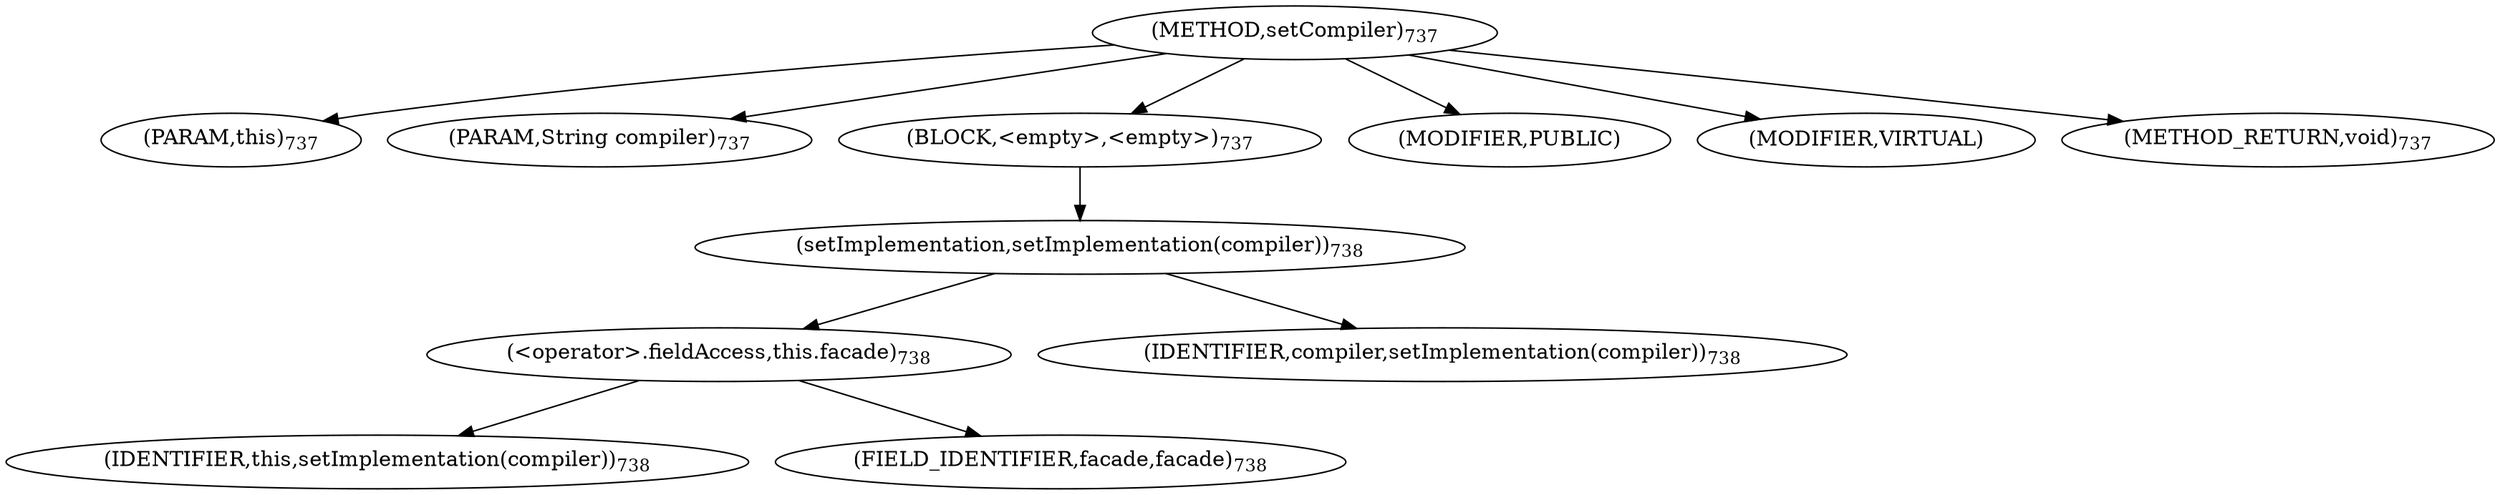 digraph "setCompiler" {  
"1451" [label = <(METHOD,setCompiler)<SUB>737</SUB>> ]
"1452" [label = <(PARAM,this)<SUB>737</SUB>> ]
"1453" [label = <(PARAM,String compiler)<SUB>737</SUB>> ]
"1454" [label = <(BLOCK,&lt;empty&gt;,&lt;empty&gt;)<SUB>737</SUB>> ]
"1455" [label = <(setImplementation,setImplementation(compiler))<SUB>738</SUB>> ]
"1456" [label = <(&lt;operator&gt;.fieldAccess,this.facade)<SUB>738</SUB>> ]
"1457" [label = <(IDENTIFIER,this,setImplementation(compiler))<SUB>738</SUB>> ]
"1458" [label = <(FIELD_IDENTIFIER,facade,facade)<SUB>738</SUB>> ]
"1459" [label = <(IDENTIFIER,compiler,setImplementation(compiler))<SUB>738</SUB>> ]
"1460" [label = <(MODIFIER,PUBLIC)> ]
"1461" [label = <(MODIFIER,VIRTUAL)> ]
"1462" [label = <(METHOD_RETURN,void)<SUB>737</SUB>> ]
  "1451" -> "1452" 
  "1451" -> "1453" 
  "1451" -> "1454" 
  "1451" -> "1460" 
  "1451" -> "1461" 
  "1451" -> "1462" 
  "1454" -> "1455" 
  "1455" -> "1456" 
  "1455" -> "1459" 
  "1456" -> "1457" 
  "1456" -> "1458" 
}
